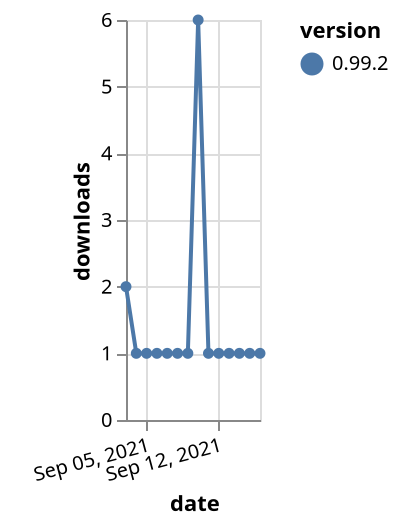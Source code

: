 {"$schema": "https://vega.github.io/schema/vega-lite/v5.json", "description": "A simple bar chart with embedded data.", "data": {"values": [{"date": "2021-09-03", "total": 183, "delta": 2, "version": "0.99.2"}, {"date": "2021-09-04", "total": 184, "delta": 1, "version": "0.99.2"}, {"date": "2021-09-05", "total": 185, "delta": 1, "version": "0.99.2"}, {"date": "2021-09-06", "total": 186, "delta": 1, "version": "0.99.2"}, {"date": "2021-09-07", "total": 187, "delta": 1, "version": "0.99.2"}, {"date": "2021-09-08", "total": 188, "delta": 1, "version": "0.99.2"}, {"date": "2021-09-09", "total": 189, "delta": 1, "version": "0.99.2"}, {"date": "2021-09-10", "total": 195, "delta": 6, "version": "0.99.2"}, {"date": "2021-09-11", "total": 196, "delta": 1, "version": "0.99.2"}, {"date": "2021-09-12", "total": 197, "delta": 1, "version": "0.99.2"}, {"date": "2021-09-13", "total": 198, "delta": 1, "version": "0.99.2"}, {"date": "2021-09-14", "total": 199, "delta": 1, "version": "0.99.2"}, {"date": "2021-09-15", "total": 200, "delta": 1, "version": "0.99.2"}, {"date": "2021-09-16", "total": 201, "delta": 1, "version": "0.99.2"}]}, "width": "container", "mark": {"type": "line", "point": {"filled": true}}, "encoding": {"x": {"field": "date", "type": "temporal", "timeUnit": "yearmonthdate", "title": "date", "axis": {"labelAngle": -15}}, "y": {"field": "delta", "type": "quantitative", "title": "downloads"}, "color": {"field": "version", "type": "nominal"}, "tooltip": {"field": "delta"}}}